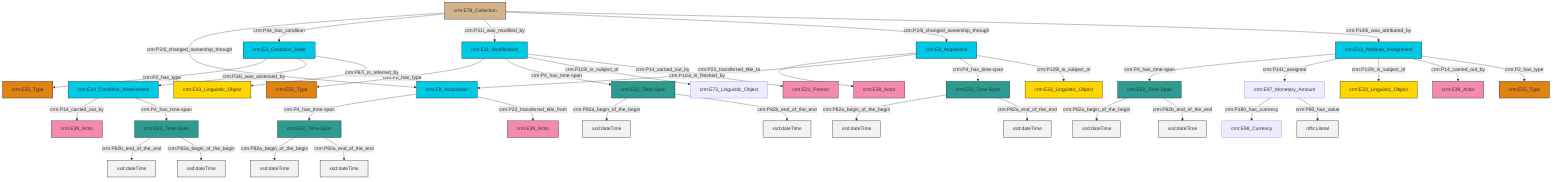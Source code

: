 graph TD
classDef Literal fill:#f2f2f2,stroke:#000000;
classDef CRM_Entity fill:#FFFFFF,stroke:#000000;
classDef Temporal_Entity fill:#00C9E6, stroke:#000000;
classDef Type fill:#E18312, stroke:#000000;
classDef Time-Span fill:#2C9C91, stroke:#000000;
classDef Appellation fill:#FFEB7F, stroke:#000000;
classDef Place fill:#008836, stroke:#000000;
classDef Persistent_Item fill:#B266B2, stroke:#000000;
classDef Conceptual_Object fill:#FFD700, stroke:#000000;
classDef Physical_Thing fill:#D2B48C, stroke:#000000;
classDef Actor fill:#f58aad, stroke:#000000;
classDef PC_Classes fill:#4ce600, stroke:#000000;
classDef Multi fill:#cccccc,stroke:#000000;

0["crm:E52_Time-Span"]:::Time-Span -->|crm:P82a_begin_of_the_begin| 1[xsd:dateTime]:::Literal
2["crm:E78_Collection"]:::Physical_Thing -->|crm:P24i_changed_ownership_through| 3["crm:E8_Acquisition"]:::Temporal_Entity
2["crm:E78_Collection"]:::Physical_Thing -->|crm:P44_has_condition| 8["crm:E3_Condition_State"]:::Temporal_Entity
11["crm:E52_Time-Span"]:::Time-Span -->|crm:P82a_begin_of_the_begin| 12[xsd:dateTime]:::Literal
2["crm:E78_Collection"]:::Physical_Thing -->|crm:P31i_was_modified_by| 13["crm:E11_Modification"]:::Temporal_Entity
13["crm:E11_Modification"]:::Temporal_Entity -->|crm:P2_has_type| 16["crm:E55_Type"]:::Type
6["crm:E8_Acquisition"]:::Temporal_Entity -->|crm:P22_transferred_title_to| 17["crm:E39_Actor"]:::Actor
6["crm:E8_Acquisition"]:::Temporal_Entity -->|crm:P115i_is_finished_by| 3["crm:E8_Acquisition"]:::Temporal_Entity
6["crm:E8_Acquisition"]:::Temporal_Entity -->|crm:P4_has_time-span| 20["crm:E52_Time-Span"]:::Time-Span
3["crm:E8_Acquisition"]:::Temporal_Entity -->|crm:P4_has_time-span| 0["crm:E52_Time-Span"]:::Time-Span
8["crm:E3_Condition_State"]:::Temporal_Entity -->|crm:P2_has_type| 23["crm:E55_Type"]:::Type
14["crm:E52_Time-Span"]:::Time-Span -->|crm:P82a_begin_of_the_begin| 24[xsd:dateTime]:::Literal
13["crm:E11_Modification"]:::Temporal_Entity -->|crm:P4_has_time-span| 11["crm:E52_Time-Span"]:::Time-Span
13["crm:E11_Modification"]:::Temporal_Entity -->|crm:P119i_is_subject_of| 9["crm:E73_Linguistic_Object"]:::Default
20["crm:E52_Time-Span"]:::Time-Span -->|crm:P82a_begin_of_the_begin| 32[xsd:dateTime]:::Literal
33["crm:E97_Monetary_Amount"]:::Default -->|crm:P180_has_currency| 34["crm:E98_Currency"]:::Default
27["crm:E13_Attribute_Assignment"]:::Temporal_Entity -->|crm:P4_has_time-span| 14["crm:E52_Time-Span"]:::Time-Span
0["crm:E52_Time-Span"]:::Time-Span -->|crm:P82a_end_of_the_end| 35[xsd:dateTime]:::Literal
36["crm:E52_Time-Span"]:::Time-Span -->|crm:P82b_end_of_the_end| 37[xsd:dateTime]:::Literal
8["crm:E3_Condition_State"]:::Temporal_Entity -->|crm:P34i_was_assessed_by| 30["crm:E14_Condition_Assessment"]:::Temporal_Entity
30["crm:E14_Condition_Assessment"]:::Temporal_Entity -->|crm:P14_carried_out_by| 4["crm:E39_Actor"]:::Actor
27["crm:E13_Attribute_Assignment"]:::Temporal_Entity -->|crm:P141_assigned| 33["crm:E97_Monetary_Amount"]:::Default
8["crm:E3_Condition_State"]:::Temporal_Entity -->|crm:P67i_is_referred_by| 42["crm:E33_Linguistic_Object"]:::Conceptual_Object
6["crm:E8_Acquisition"]:::Temporal_Entity -->|crm:P129i_is_subject_of| 43["crm:E33_Linguistic_Object"]:::Conceptual_Object
27["crm:E13_Attribute_Assignment"]:::Temporal_Entity -->|crm:P129i_is_subject_of| 44["crm:E33_Linguistic_Object"]:::Conceptual_Object
33["crm:E97_Monetary_Amount"]:::Default -->|crm:P90_has_value| 47[rdfs:Literal]:::Literal
36["crm:E52_Time-Span"]:::Time-Span -->|crm:P82a_begin_of_the_begin| 48[xsd:dateTime]:::Literal
14["crm:E52_Time-Span"]:::Time-Span -->|crm:P82b_end_of_the_end| 49[xsd:dateTime]:::Literal
27["crm:E13_Attribute_Assignment"]:::Temporal_Entity -->|crm:P14_carried_out_by| 45["crm:E39_Actor"]:::Actor
2["crm:E78_Collection"]:::Physical_Thing -->|crm:P24i_changed_ownership_through| 6["crm:E8_Acquisition"]:::Temporal_Entity
27["crm:E13_Attribute_Assignment"]:::Temporal_Entity -->|crm:P2_has_type| 38["crm:E55_Type"]:::Type
3["crm:E8_Acquisition"]:::Temporal_Entity -->|crm:P23_transferred_title_from| 25["crm:E39_Actor"]:::Actor
30["crm:E14_Condition_Assessment"]:::Temporal_Entity -->|crm:P4_has_time-span| 36["crm:E52_Time-Span"]:::Time-Span
11["crm:E52_Time-Span"]:::Time-Span -->|crm:P82b_end_of_the_end| 58[xsd:dateTime]:::Literal
2["crm:E78_Collection"]:::Physical_Thing -->|crm:P140i_was_attributed_by| 27["crm:E13_Attribute_Assignment"]:::Temporal_Entity
13["crm:E11_Modification"]:::Temporal_Entity -->|crm:P14_carried_out_by| 53["crm:E21_Person"]:::Actor
20["crm:E52_Time-Span"]:::Time-Span -->|crm:P82a_end_of_the_end| 61[xsd:dateTime]:::Literal